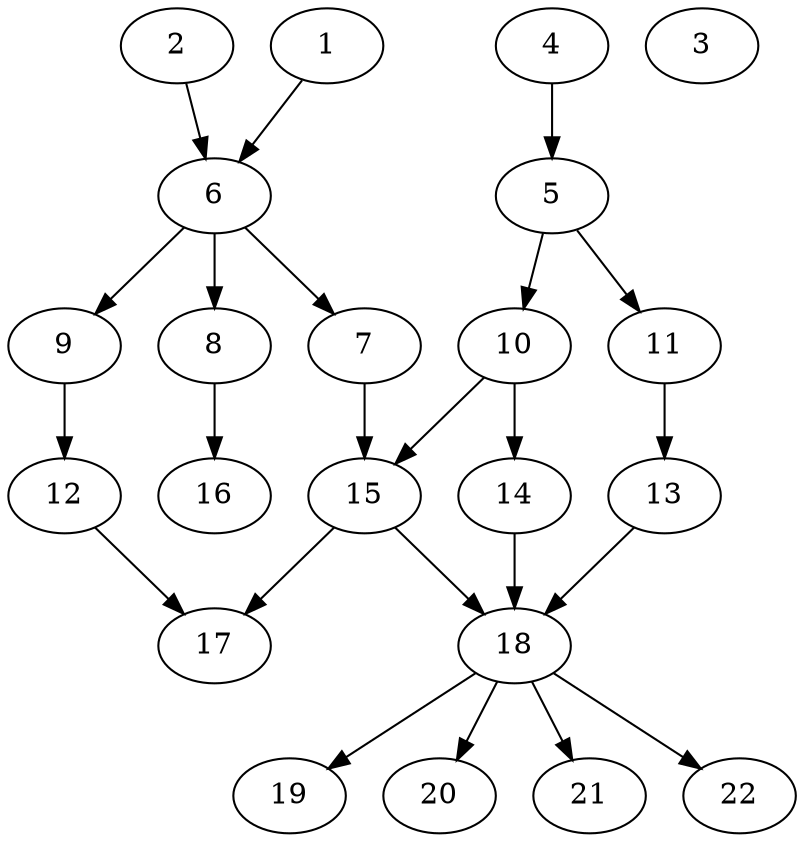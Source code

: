 // DAG (tier=2-normal, mode=data, n=22, ccr=0.419, fat=0.503, density=0.478, regular=0.490, jump=0.140, mindata=2097152, maxdata=16777216)
// DAG automatically generated by daggen at Sun Aug 24 16:33:34 2025
// /home/ermia/Project/Environments/daggen/bin/daggen --dot --ccr 0.419 --fat 0.503 --regular 0.490 --density 0.478 --jump 0.140 --mindata 2097152 --maxdata 16777216 -n 22 
digraph G {
  1 [size="271470514481118944", alpha="0.05", expect_size="135735257240559472"]
  1 -> 6 [size ="339422549639168"]
  2 [size="39149093729658480", alpha="0.06", expect_size="19574546864829240"]
  2 -> 6 [size ="925901298597888"]
  3 [size="278975525153862057984", alpha="0.12", expect_size="139487762576931028992"]
  4 [size="347697054907851866112", alpha="0.12", expect_size="173848527453925933056"]
  4 -> 5 [size ="395570589990912"]
  5 [size="340906290582600548352", alpha="0.06", expect_size="170453145291300274176"]
  5 -> 10 [size ="390403165519872"]
  5 -> 11 [size ="390403165519872"]
  6 [size="13069361675812148", alpha="0.03", expect_size="6534680837906074"]
  6 -> 7 [size ="259508668465152"]
  6 -> 8 [size ="259508668465152"]
  6 -> 9 [size ="259508668465152"]
  7 [size="2285745977351529824256", alpha="0.13", expect_size="1142872988675764912128"]
  7 -> 15 [size ="1388167789805568"]
  8 [size="37716708294656000000", alpha="0.08", expect_size="18858354147328000000"]
  8 -> 16 [size ="89973063680000"]
  9 [size="535653219505572675584", alpha="0.00", expect_size="267826609752786337792"]
  9 -> 12 [size ="527649826930688"]
  10 [size="14438943625469493248", alpha="0.07", expect_size="7219471812734746624"]
  10 -> 14 [size ="47436605161472"]
  10 -> 15 [size ="47436605161472"]
  11 [size="181484541979222081536", alpha="0.12", expect_size="90742270989611040768"]
  11 -> 13 [size ="256438412771328"]
  12 [size="337073791643484864", alpha="0.14", expect_size="168536895821742432"]
  12 -> 17 [size ="479565990330368"]
  13 [size="4554286556493916", alpha="0.08", expect_size="2277143278246958"]
  13 -> 18 [size ="160636608708608"]
  14 [size="4946798516344578", alpha="0.17", expect_size="2473399258172289"]
  14 -> 18 [size ="118973580443648"]
  15 [size="2463403049385151430656", alpha="0.17", expect_size="1231701524692575715328"]
  15 -> 17 [size ="1459196021178368"]
  15 -> 18 [size ="1459196021178368"]
  16 [size="37260508839009824", alpha="0.07", expect_size="18630254419504912"]
  17 [size="54358306976124808", alpha="0.12", expect_size="27179153488062404"]
  18 [size="18640386389977712", alpha="0.12", expect_size="9320193194988856"]
  18 -> 19 [size ="422036312686592"]
  18 -> 20 [size ="422036312686592"]
  18 -> 21 [size ="422036312686592"]
  18 -> 22 [size ="422036312686592"]
  19 [size="280420764412188557312", alpha="0.14", expect_size="140210382206094278656"]
  20 [size="4541413722516359217152", alpha="0.03", expect_size="2270706861258179608576"]
  21 [size="1889493802663970603008", alpha="0.16", expect_size="944746901331985301504"]
  22 [size="719711296660932", alpha="0.16", expect_size="359855648330466"]
}
